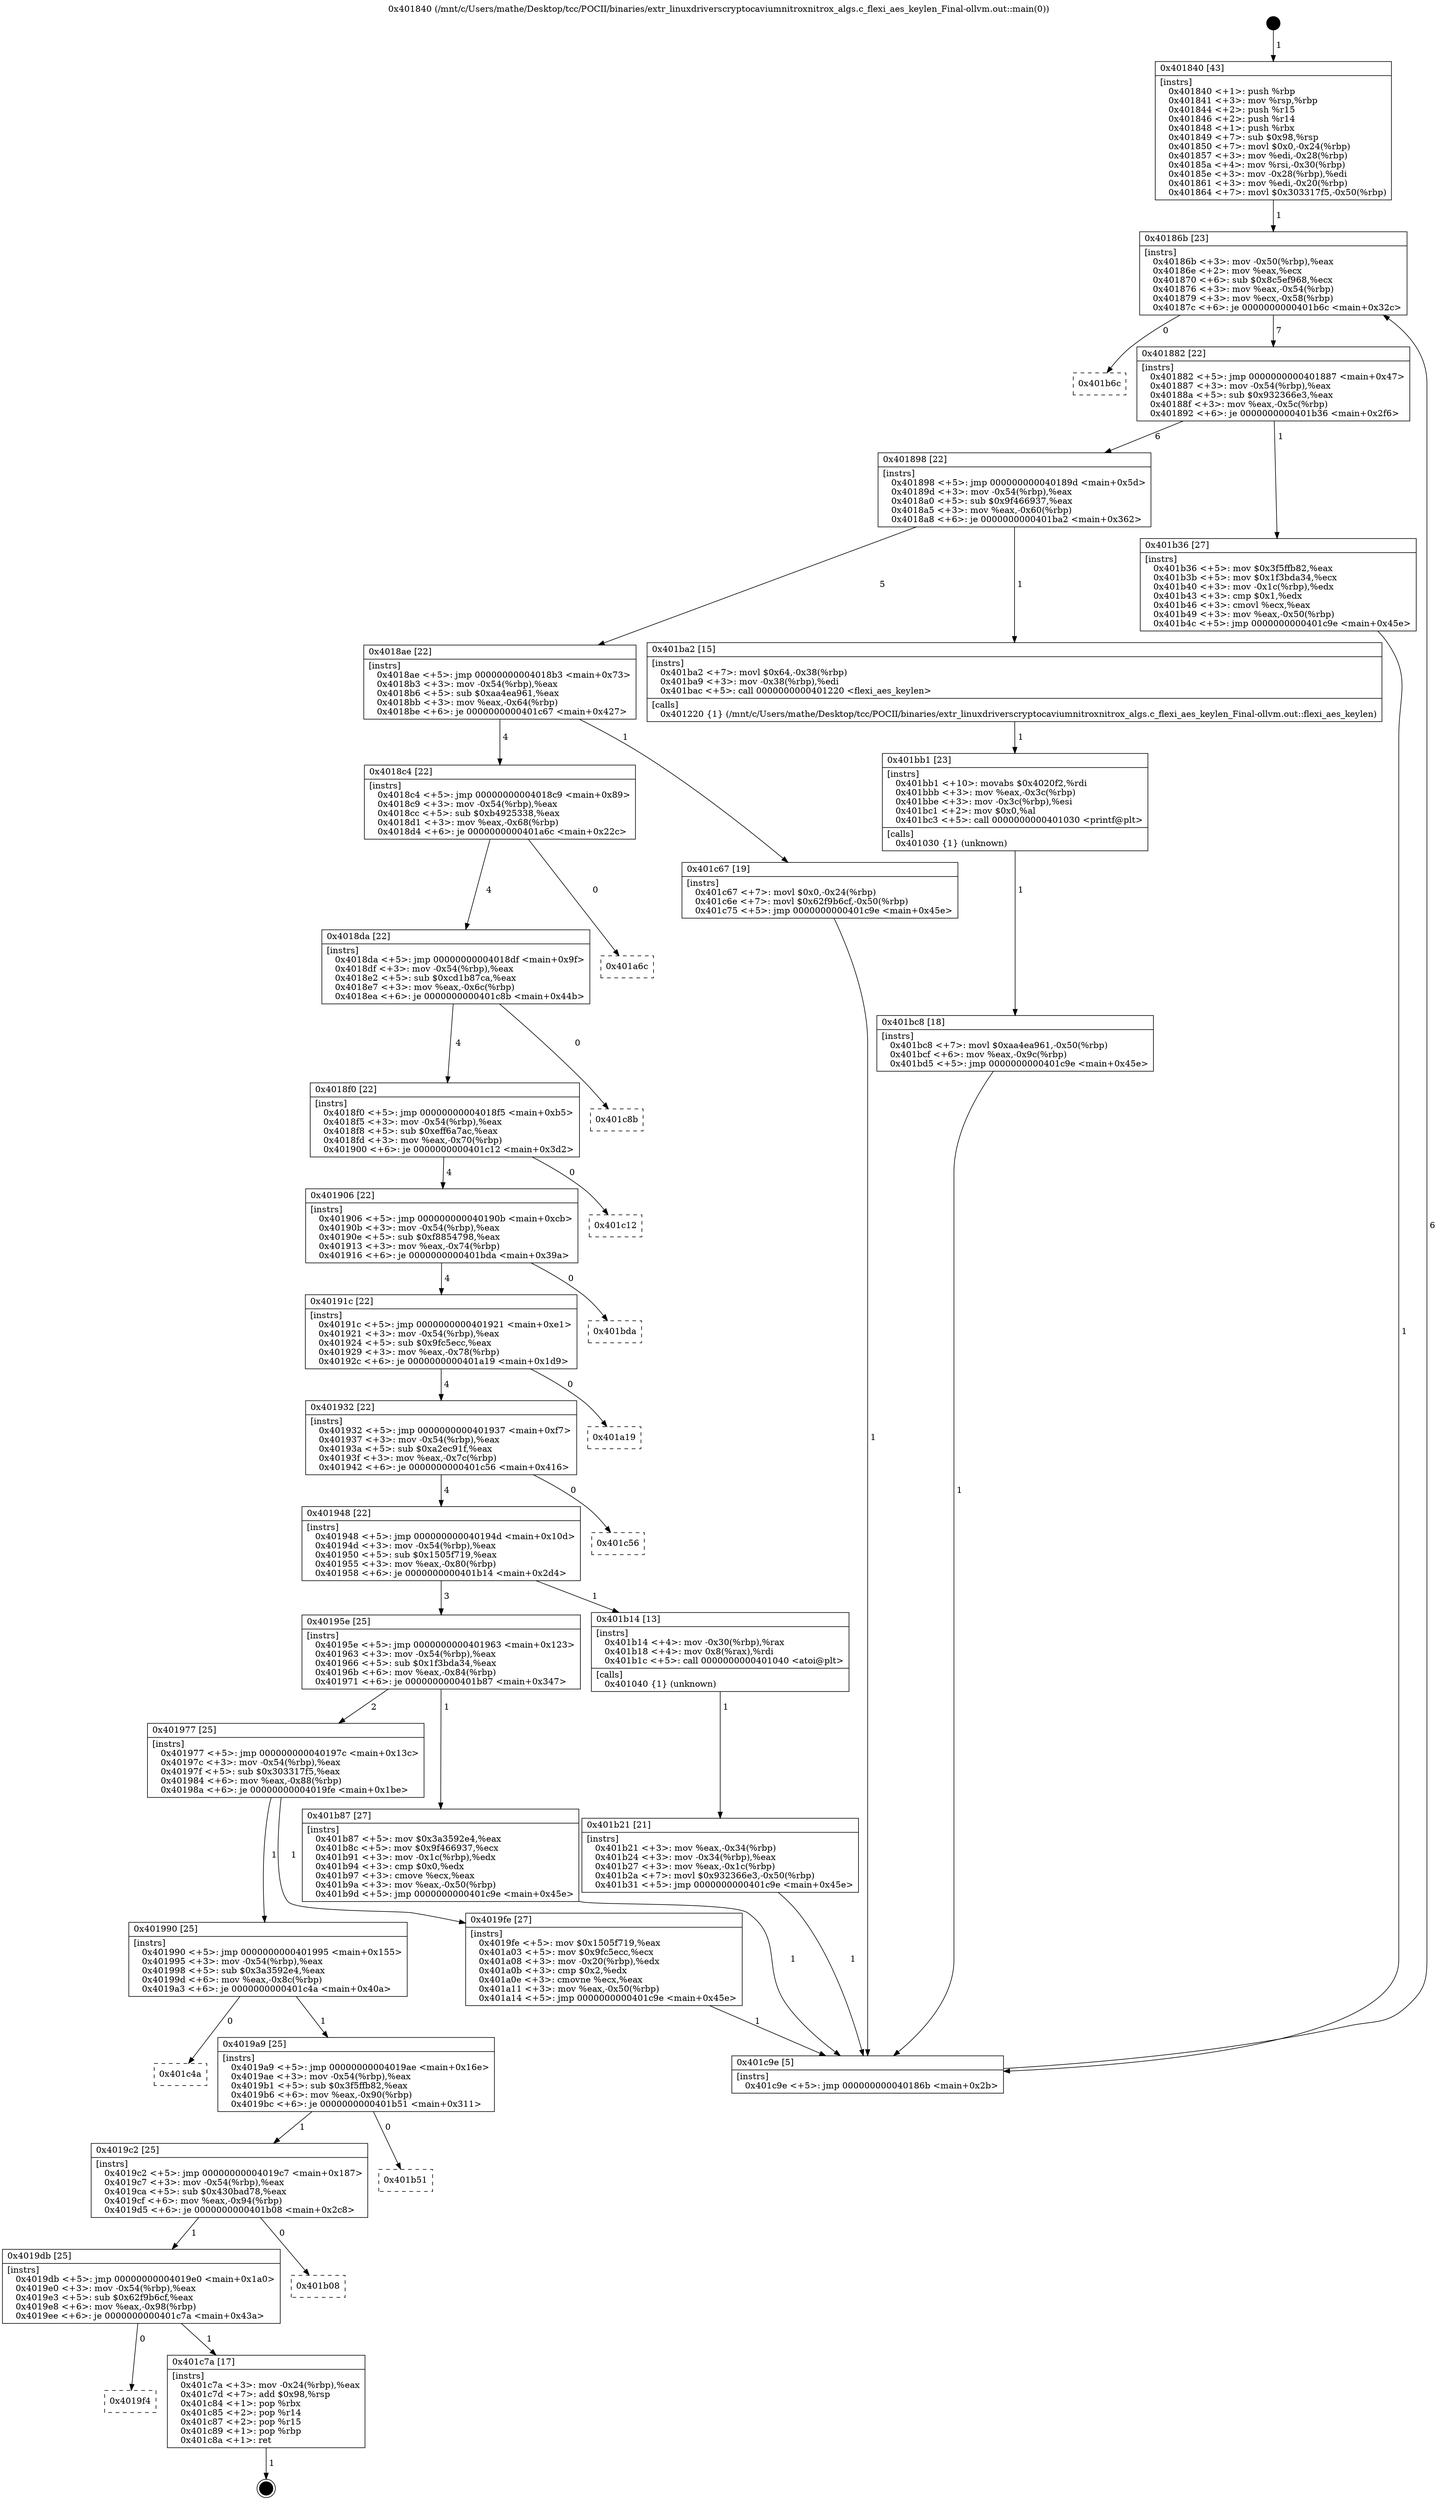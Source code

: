 digraph "0x401840" {
  label = "0x401840 (/mnt/c/Users/mathe/Desktop/tcc/POCII/binaries/extr_linuxdriverscryptocaviumnitroxnitrox_algs.c_flexi_aes_keylen_Final-ollvm.out::main(0))"
  labelloc = "t"
  node[shape=record]

  Entry [label="",width=0.3,height=0.3,shape=circle,fillcolor=black,style=filled]
  "0x40186b" [label="{
     0x40186b [23]\l
     | [instrs]\l
     &nbsp;&nbsp;0x40186b \<+3\>: mov -0x50(%rbp),%eax\l
     &nbsp;&nbsp;0x40186e \<+2\>: mov %eax,%ecx\l
     &nbsp;&nbsp;0x401870 \<+6\>: sub $0x8c5ef968,%ecx\l
     &nbsp;&nbsp;0x401876 \<+3\>: mov %eax,-0x54(%rbp)\l
     &nbsp;&nbsp;0x401879 \<+3\>: mov %ecx,-0x58(%rbp)\l
     &nbsp;&nbsp;0x40187c \<+6\>: je 0000000000401b6c \<main+0x32c\>\l
  }"]
  "0x401b6c" [label="{
     0x401b6c\l
  }", style=dashed]
  "0x401882" [label="{
     0x401882 [22]\l
     | [instrs]\l
     &nbsp;&nbsp;0x401882 \<+5\>: jmp 0000000000401887 \<main+0x47\>\l
     &nbsp;&nbsp;0x401887 \<+3\>: mov -0x54(%rbp),%eax\l
     &nbsp;&nbsp;0x40188a \<+5\>: sub $0x932366e3,%eax\l
     &nbsp;&nbsp;0x40188f \<+3\>: mov %eax,-0x5c(%rbp)\l
     &nbsp;&nbsp;0x401892 \<+6\>: je 0000000000401b36 \<main+0x2f6\>\l
  }"]
  Exit [label="",width=0.3,height=0.3,shape=circle,fillcolor=black,style=filled,peripheries=2]
  "0x401b36" [label="{
     0x401b36 [27]\l
     | [instrs]\l
     &nbsp;&nbsp;0x401b36 \<+5\>: mov $0x3f5ffb82,%eax\l
     &nbsp;&nbsp;0x401b3b \<+5\>: mov $0x1f3bda34,%ecx\l
     &nbsp;&nbsp;0x401b40 \<+3\>: mov -0x1c(%rbp),%edx\l
     &nbsp;&nbsp;0x401b43 \<+3\>: cmp $0x1,%edx\l
     &nbsp;&nbsp;0x401b46 \<+3\>: cmovl %ecx,%eax\l
     &nbsp;&nbsp;0x401b49 \<+3\>: mov %eax,-0x50(%rbp)\l
     &nbsp;&nbsp;0x401b4c \<+5\>: jmp 0000000000401c9e \<main+0x45e\>\l
  }"]
  "0x401898" [label="{
     0x401898 [22]\l
     | [instrs]\l
     &nbsp;&nbsp;0x401898 \<+5\>: jmp 000000000040189d \<main+0x5d\>\l
     &nbsp;&nbsp;0x40189d \<+3\>: mov -0x54(%rbp),%eax\l
     &nbsp;&nbsp;0x4018a0 \<+5\>: sub $0x9f466937,%eax\l
     &nbsp;&nbsp;0x4018a5 \<+3\>: mov %eax,-0x60(%rbp)\l
     &nbsp;&nbsp;0x4018a8 \<+6\>: je 0000000000401ba2 \<main+0x362\>\l
  }"]
  "0x4019f4" [label="{
     0x4019f4\l
  }", style=dashed]
  "0x401ba2" [label="{
     0x401ba2 [15]\l
     | [instrs]\l
     &nbsp;&nbsp;0x401ba2 \<+7\>: movl $0x64,-0x38(%rbp)\l
     &nbsp;&nbsp;0x401ba9 \<+3\>: mov -0x38(%rbp),%edi\l
     &nbsp;&nbsp;0x401bac \<+5\>: call 0000000000401220 \<flexi_aes_keylen\>\l
     | [calls]\l
     &nbsp;&nbsp;0x401220 \{1\} (/mnt/c/Users/mathe/Desktop/tcc/POCII/binaries/extr_linuxdriverscryptocaviumnitroxnitrox_algs.c_flexi_aes_keylen_Final-ollvm.out::flexi_aes_keylen)\l
  }"]
  "0x4018ae" [label="{
     0x4018ae [22]\l
     | [instrs]\l
     &nbsp;&nbsp;0x4018ae \<+5\>: jmp 00000000004018b3 \<main+0x73\>\l
     &nbsp;&nbsp;0x4018b3 \<+3\>: mov -0x54(%rbp),%eax\l
     &nbsp;&nbsp;0x4018b6 \<+5\>: sub $0xaa4ea961,%eax\l
     &nbsp;&nbsp;0x4018bb \<+3\>: mov %eax,-0x64(%rbp)\l
     &nbsp;&nbsp;0x4018be \<+6\>: je 0000000000401c67 \<main+0x427\>\l
  }"]
  "0x401c7a" [label="{
     0x401c7a [17]\l
     | [instrs]\l
     &nbsp;&nbsp;0x401c7a \<+3\>: mov -0x24(%rbp),%eax\l
     &nbsp;&nbsp;0x401c7d \<+7\>: add $0x98,%rsp\l
     &nbsp;&nbsp;0x401c84 \<+1\>: pop %rbx\l
     &nbsp;&nbsp;0x401c85 \<+2\>: pop %r14\l
     &nbsp;&nbsp;0x401c87 \<+2\>: pop %r15\l
     &nbsp;&nbsp;0x401c89 \<+1\>: pop %rbp\l
     &nbsp;&nbsp;0x401c8a \<+1\>: ret\l
  }"]
  "0x401c67" [label="{
     0x401c67 [19]\l
     | [instrs]\l
     &nbsp;&nbsp;0x401c67 \<+7\>: movl $0x0,-0x24(%rbp)\l
     &nbsp;&nbsp;0x401c6e \<+7\>: movl $0x62f9b6cf,-0x50(%rbp)\l
     &nbsp;&nbsp;0x401c75 \<+5\>: jmp 0000000000401c9e \<main+0x45e\>\l
  }"]
  "0x4018c4" [label="{
     0x4018c4 [22]\l
     | [instrs]\l
     &nbsp;&nbsp;0x4018c4 \<+5\>: jmp 00000000004018c9 \<main+0x89\>\l
     &nbsp;&nbsp;0x4018c9 \<+3\>: mov -0x54(%rbp),%eax\l
     &nbsp;&nbsp;0x4018cc \<+5\>: sub $0xb4925338,%eax\l
     &nbsp;&nbsp;0x4018d1 \<+3\>: mov %eax,-0x68(%rbp)\l
     &nbsp;&nbsp;0x4018d4 \<+6\>: je 0000000000401a6c \<main+0x22c\>\l
  }"]
  "0x4019db" [label="{
     0x4019db [25]\l
     | [instrs]\l
     &nbsp;&nbsp;0x4019db \<+5\>: jmp 00000000004019e0 \<main+0x1a0\>\l
     &nbsp;&nbsp;0x4019e0 \<+3\>: mov -0x54(%rbp),%eax\l
     &nbsp;&nbsp;0x4019e3 \<+5\>: sub $0x62f9b6cf,%eax\l
     &nbsp;&nbsp;0x4019e8 \<+6\>: mov %eax,-0x98(%rbp)\l
     &nbsp;&nbsp;0x4019ee \<+6\>: je 0000000000401c7a \<main+0x43a\>\l
  }"]
  "0x401a6c" [label="{
     0x401a6c\l
  }", style=dashed]
  "0x4018da" [label="{
     0x4018da [22]\l
     | [instrs]\l
     &nbsp;&nbsp;0x4018da \<+5\>: jmp 00000000004018df \<main+0x9f\>\l
     &nbsp;&nbsp;0x4018df \<+3\>: mov -0x54(%rbp),%eax\l
     &nbsp;&nbsp;0x4018e2 \<+5\>: sub $0xcd1b87ca,%eax\l
     &nbsp;&nbsp;0x4018e7 \<+3\>: mov %eax,-0x6c(%rbp)\l
     &nbsp;&nbsp;0x4018ea \<+6\>: je 0000000000401c8b \<main+0x44b\>\l
  }"]
  "0x401b08" [label="{
     0x401b08\l
  }", style=dashed]
  "0x401c8b" [label="{
     0x401c8b\l
  }", style=dashed]
  "0x4018f0" [label="{
     0x4018f0 [22]\l
     | [instrs]\l
     &nbsp;&nbsp;0x4018f0 \<+5\>: jmp 00000000004018f5 \<main+0xb5\>\l
     &nbsp;&nbsp;0x4018f5 \<+3\>: mov -0x54(%rbp),%eax\l
     &nbsp;&nbsp;0x4018f8 \<+5\>: sub $0xeff6a7ac,%eax\l
     &nbsp;&nbsp;0x4018fd \<+3\>: mov %eax,-0x70(%rbp)\l
     &nbsp;&nbsp;0x401900 \<+6\>: je 0000000000401c12 \<main+0x3d2\>\l
  }"]
  "0x4019c2" [label="{
     0x4019c2 [25]\l
     | [instrs]\l
     &nbsp;&nbsp;0x4019c2 \<+5\>: jmp 00000000004019c7 \<main+0x187\>\l
     &nbsp;&nbsp;0x4019c7 \<+3\>: mov -0x54(%rbp),%eax\l
     &nbsp;&nbsp;0x4019ca \<+5\>: sub $0x430bad78,%eax\l
     &nbsp;&nbsp;0x4019cf \<+6\>: mov %eax,-0x94(%rbp)\l
     &nbsp;&nbsp;0x4019d5 \<+6\>: je 0000000000401b08 \<main+0x2c8\>\l
  }"]
  "0x401c12" [label="{
     0x401c12\l
  }", style=dashed]
  "0x401906" [label="{
     0x401906 [22]\l
     | [instrs]\l
     &nbsp;&nbsp;0x401906 \<+5\>: jmp 000000000040190b \<main+0xcb\>\l
     &nbsp;&nbsp;0x40190b \<+3\>: mov -0x54(%rbp),%eax\l
     &nbsp;&nbsp;0x40190e \<+5\>: sub $0xf8854798,%eax\l
     &nbsp;&nbsp;0x401913 \<+3\>: mov %eax,-0x74(%rbp)\l
     &nbsp;&nbsp;0x401916 \<+6\>: je 0000000000401bda \<main+0x39a\>\l
  }"]
  "0x401b51" [label="{
     0x401b51\l
  }", style=dashed]
  "0x401bda" [label="{
     0x401bda\l
  }", style=dashed]
  "0x40191c" [label="{
     0x40191c [22]\l
     | [instrs]\l
     &nbsp;&nbsp;0x40191c \<+5\>: jmp 0000000000401921 \<main+0xe1\>\l
     &nbsp;&nbsp;0x401921 \<+3\>: mov -0x54(%rbp),%eax\l
     &nbsp;&nbsp;0x401924 \<+5\>: sub $0x9fc5ecc,%eax\l
     &nbsp;&nbsp;0x401929 \<+3\>: mov %eax,-0x78(%rbp)\l
     &nbsp;&nbsp;0x40192c \<+6\>: je 0000000000401a19 \<main+0x1d9\>\l
  }"]
  "0x4019a9" [label="{
     0x4019a9 [25]\l
     | [instrs]\l
     &nbsp;&nbsp;0x4019a9 \<+5\>: jmp 00000000004019ae \<main+0x16e\>\l
     &nbsp;&nbsp;0x4019ae \<+3\>: mov -0x54(%rbp),%eax\l
     &nbsp;&nbsp;0x4019b1 \<+5\>: sub $0x3f5ffb82,%eax\l
     &nbsp;&nbsp;0x4019b6 \<+6\>: mov %eax,-0x90(%rbp)\l
     &nbsp;&nbsp;0x4019bc \<+6\>: je 0000000000401b51 \<main+0x311\>\l
  }"]
  "0x401a19" [label="{
     0x401a19\l
  }", style=dashed]
  "0x401932" [label="{
     0x401932 [22]\l
     | [instrs]\l
     &nbsp;&nbsp;0x401932 \<+5\>: jmp 0000000000401937 \<main+0xf7\>\l
     &nbsp;&nbsp;0x401937 \<+3\>: mov -0x54(%rbp),%eax\l
     &nbsp;&nbsp;0x40193a \<+5\>: sub $0xa2ec91f,%eax\l
     &nbsp;&nbsp;0x40193f \<+3\>: mov %eax,-0x7c(%rbp)\l
     &nbsp;&nbsp;0x401942 \<+6\>: je 0000000000401c56 \<main+0x416\>\l
  }"]
  "0x401c4a" [label="{
     0x401c4a\l
  }", style=dashed]
  "0x401c56" [label="{
     0x401c56\l
  }", style=dashed]
  "0x401948" [label="{
     0x401948 [22]\l
     | [instrs]\l
     &nbsp;&nbsp;0x401948 \<+5\>: jmp 000000000040194d \<main+0x10d\>\l
     &nbsp;&nbsp;0x40194d \<+3\>: mov -0x54(%rbp),%eax\l
     &nbsp;&nbsp;0x401950 \<+5\>: sub $0x1505f719,%eax\l
     &nbsp;&nbsp;0x401955 \<+3\>: mov %eax,-0x80(%rbp)\l
     &nbsp;&nbsp;0x401958 \<+6\>: je 0000000000401b14 \<main+0x2d4\>\l
  }"]
  "0x401bc8" [label="{
     0x401bc8 [18]\l
     | [instrs]\l
     &nbsp;&nbsp;0x401bc8 \<+7\>: movl $0xaa4ea961,-0x50(%rbp)\l
     &nbsp;&nbsp;0x401bcf \<+6\>: mov %eax,-0x9c(%rbp)\l
     &nbsp;&nbsp;0x401bd5 \<+5\>: jmp 0000000000401c9e \<main+0x45e\>\l
  }"]
  "0x401b14" [label="{
     0x401b14 [13]\l
     | [instrs]\l
     &nbsp;&nbsp;0x401b14 \<+4\>: mov -0x30(%rbp),%rax\l
     &nbsp;&nbsp;0x401b18 \<+4\>: mov 0x8(%rax),%rdi\l
     &nbsp;&nbsp;0x401b1c \<+5\>: call 0000000000401040 \<atoi@plt\>\l
     | [calls]\l
     &nbsp;&nbsp;0x401040 \{1\} (unknown)\l
  }"]
  "0x40195e" [label="{
     0x40195e [25]\l
     | [instrs]\l
     &nbsp;&nbsp;0x40195e \<+5\>: jmp 0000000000401963 \<main+0x123\>\l
     &nbsp;&nbsp;0x401963 \<+3\>: mov -0x54(%rbp),%eax\l
     &nbsp;&nbsp;0x401966 \<+5\>: sub $0x1f3bda34,%eax\l
     &nbsp;&nbsp;0x40196b \<+6\>: mov %eax,-0x84(%rbp)\l
     &nbsp;&nbsp;0x401971 \<+6\>: je 0000000000401b87 \<main+0x347\>\l
  }"]
  "0x401bb1" [label="{
     0x401bb1 [23]\l
     | [instrs]\l
     &nbsp;&nbsp;0x401bb1 \<+10\>: movabs $0x4020f2,%rdi\l
     &nbsp;&nbsp;0x401bbb \<+3\>: mov %eax,-0x3c(%rbp)\l
     &nbsp;&nbsp;0x401bbe \<+3\>: mov -0x3c(%rbp),%esi\l
     &nbsp;&nbsp;0x401bc1 \<+2\>: mov $0x0,%al\l
     &nbsp;&nbsp;0x401bc3 \<+5\>: call 0000000000401030 \<printf@plt\>\l
     | [calls]\l
     &nbsp;&nbsp;0x401030 \{1\} (unknown)\l
  }"]
  "0x401b87" [label="{
     0x401b87 [27]\l
     | [instrs]\l
     &nbsp;&nbsp;0x401b87 \<+5\>: mov $0x3a3592e4,%eax\l
     &nbsp;&nbsp;0x401b8c \<+5\>: mov $0x9f466937,%ecx\l
     &nbsp;&nbsp;0x401b91 \<+3\>: mov -0x1c(%rbp),%edx\l
     &nbsp;&nbsp;0x401b94 \<+3\>: cmp $0x0,%edx\l
     &nbsp;&nbsp;0x401b97 \<+3\>: cmove %ecx,%eax\l
     &nbsp;&nbsp;0x401b9a \<+3\>: mov %eax,-0x50(%rbp)\l
     &nbsp;&nbsp;0x401b9d \<+5\>: jmp 0000000000401c9e \<main+0x45e\>\l
  }"]
  "0x401977" [label="{
     0x401977 [25]\l
     | [instrs]\l
     &nbsp;&nbsp;0x401977 \<+5\>: jmp 000000000040197c \<main+0x13c\>\l
     &nbsp;&nbsp;0x40197c \<+3\>: mov -0x54(%rbp),%eax\l
     &nbsp;&nbsp;0x40197f \<+5\>: sub $0x303317f5,%eax\l
     &nbsp;&nbsp;0x401984 \<+6\>: mov %eax,-0x88(%rbp)\l
     &nbsp;&nbsp;0x40198a \<+6\>: je 00000000004019fe \<main+0x1be\>\l
  }"]
  "0x401b21" [label="{
     0x401b21 [21]\l
     | [instrs]\l
     &nbsp;&nbsp;0x401b21 \<+3\>: mov %eax,-0x34(%rbp)\l
     &nbsp;&nbsp;0x401b24 \<+3\>: mov -0x34(%rbp),%eax\l
     &nbsp;&nbsp;0x401b27 \<+3\>: mov %eax,-0x1c(%rbp)\l
     &nbsp;&nbsp;0x401b2a \<+7\>: movl $0x932366e3,-0x50(%rbp)\l
     &nbsp;&nbsp;0x401b31 \<+5\>: jmp 0000000000401c9e \<main+0x45e\>\l
  }"]
  "0x4019fe" [label="{
     0x4019fe [27]\l
     | [instrs]\l
     &nbsp;&nbsp;0x4019fe \<+5\>: mov $0x1505f719,%eax\l
     &nbsp;&nbsp;0x401a03 \<+5\>: mov $0x9fc5ecc,%ecx\l
     &nbsp;&nbsp;0x401a08 \<+3\>: mov -0x20(%rbp),%edx\l
     &nbsp;&nbsp;0x401a0b \<+3\>: cmp $0x2,%edx\l
     &nbsp;&nbsp;0x401a0e \<+3\>: cmovne %ecx,%eax\l
     &nbsp;&nbsp;0x401a11 \<+3\>: mov %eax,-0x50(%rbp)\l
     &nbsp;&nbsp;0x401a14 \<+5\>: jmp 0000000000401c9e \<main+0x45e\>\l
  }"]
  "0x401990" [label="{
     0x401990 [25]\l
     | [instrs]\l
     &nbsp;&nbsp;0x401990 \<+5\>: jmp 0000000000401995 \<main+0x155\>\l
     &nbsp;&nbsp;0x401995 \<+3\>: mov -0x54(%rbp),%eax\l
     &nbsp;&nbsp;0x401998 \<+5\>: sub $0x3a3592e4,%eax\l
     &nbsp;&nbsp;0x40199d \<+6\>: mov %eax,-0x8c(%rbp)\l
     &nbsp;&nbsp;0x4019a3 \<+6\>: je 0000000000401c4a \<main+0x40a\>\l
  }"]
  "0x401c9e" [label="{
     0x401c9e [5]\l
     | [instrs]\l
     &nbsp;&nbsp;0x401c9e \<+5\>: jmp 000000000040186b \<main+0x2b\>\l
  }"]
  "0x401840" [label="{
     0x401840 [43]\l
     | [instrs]\l
     &nbsp;&nbsp;0x401840 \<+1\>: push %rbp\l
     &nbsp;&nbsp;0x401841 \<+3\>: mov %rsp,%rbp\l
     &nbsp;&nbsp;0x401844 \<+2\>: push %r15\l
     &nbsp;&nbsp;0x401846 \<+2\>: push %r14\l
     &nbsp;&nbsp;0x401848 \<+1\>: push %rbx\l
     &nbsp;&nbsp;0x401849 \<+7\>: sub $0x98,%rsp\l
     &nbsp;&nbsp;0x401850 \<+7\>: movl $0x0,-0x24(%rbp)\l
     &nbsp;&nbsp;0x401857 \<+3\>: mov %edi,-0x28(%rbp)\l
     &nbsp;&nbsp;0x40185a \<+4\>: mov %rsi,-0x30(%rbp)\l
     &nbsp;&nbsp;0x40185e \<+3\>: mov -0x28(%rbp),%edi\l
     &nbsp;&nbsp;0x401861 \<+3\>: mov %edi,-0x20(%rbp)\l
     &nbsp;&nbsp;0x401864 \<+7\>: movl $0x303317f5,-0x50(%rbp)\l
  }"]
  Entry -> "0x401840" [label=" 1"]
  "0x40186b" -> "0x401b6c" [label=" 0"]
  "0x40186b" -> "0x401882" [label=" 7"]
  "0x401c7a" -> Exit [label=" 1"]
  "0x401882" -> "0x401b36" [label=" 1"]
  "0x401882" -> "0x401898" [label=" 6"]
  "0x4019db" -> "0x4019f4" [label=" 0"]
  "0x401898" -> "0x401ba2" [label=" 1"]
  "0x401898" -> "0x4018ae" [label=" 5"]
  "0x4019db" -> "0x401c7a" [label=" 1"]
  "0x4018ae" -> "0x401c67" [label=" 1"]
  "0x4018ae" -> "0x4018c4" [label=" 4"]
  "0x4019c2" -> "0x4019db" [label=" 1"]
  "0x4018c4" -> "0x401a6c" [label=" 0"]
  "0x4018c4" -> "0x4018da" [label=" 4"]
  "0x4019c2" -> "0x401b08" [label=" 0"]
  "0x4018da" -> "0x401c8b" [label=" 0"]
  "0x4018da" -> "0x4018f0" [label=" 4"]
  "0x4019a9" -> "0x4019c2" [label=" 1"]
  "0x4018f0" -> "0x401c12" [label=" 0"]
  "0x4018f0" -> "0x401906" [label=" 4"]
  "0x4019a9" -> "0x401b51" [label=" 0"]
  "0x401906" -> "0x401bda" [label=" 0"]
  "0x401906" -> "0x40191c" [label=" 4"]
  "0x401990" -> "0x4019a9" [label=" 1"]
  "0x40191c" -> "0x401a19" [label=" 0"]
  "0x40191c" -> "0x401932" [label=" 4"]
  "0x401990" -> "0x401c4a" [label=" 0"]
  "0x401932" -> "0x401c56" [label=" 0"]
  "0x401932" -> "0x401948" [label=" 4"]
  "0x401c67" -> "0x401c9e" [label=" 1"]
  "0x401948" -> "0x401b14" [label=" 1"]
  "0x401948" -> "0x40195e" [label=" 3"]
  "0x401bc8" -> "0x401c9e" [label=" 1"]
  "0x40195e" -> "0x401b87" [label=" 1"]
  "0x40195e" -> "0x401977" [label=" 2"]
  "0x401bb1" -> "0x401bc8" [label=" 1"]
  "0x401977" -> "0x4019fe" [label=" 1"]
  "0x401977" -> "0x401990" [label=" 1"]
  "0x4019fe" -> "0x401c9e" [label=" 1"]
  "0x401840" -> "0x40186b" [label=" 1"]
  "0x401c9e" -> "0x40186b" [label=" 6"]
  "0x401b14" -> "0x401b21" [label=" 1"]
  "0x401b21" -> "0x401c9e" [label=" 1"]
  "0x401b36" -> "0x401c9e" [label=" 1"]
  "0x401b87" -> "0x401c9e" [label=" 1"]
  "0x401ba2" -> "0x401bb1" [label=" 1"]
}

